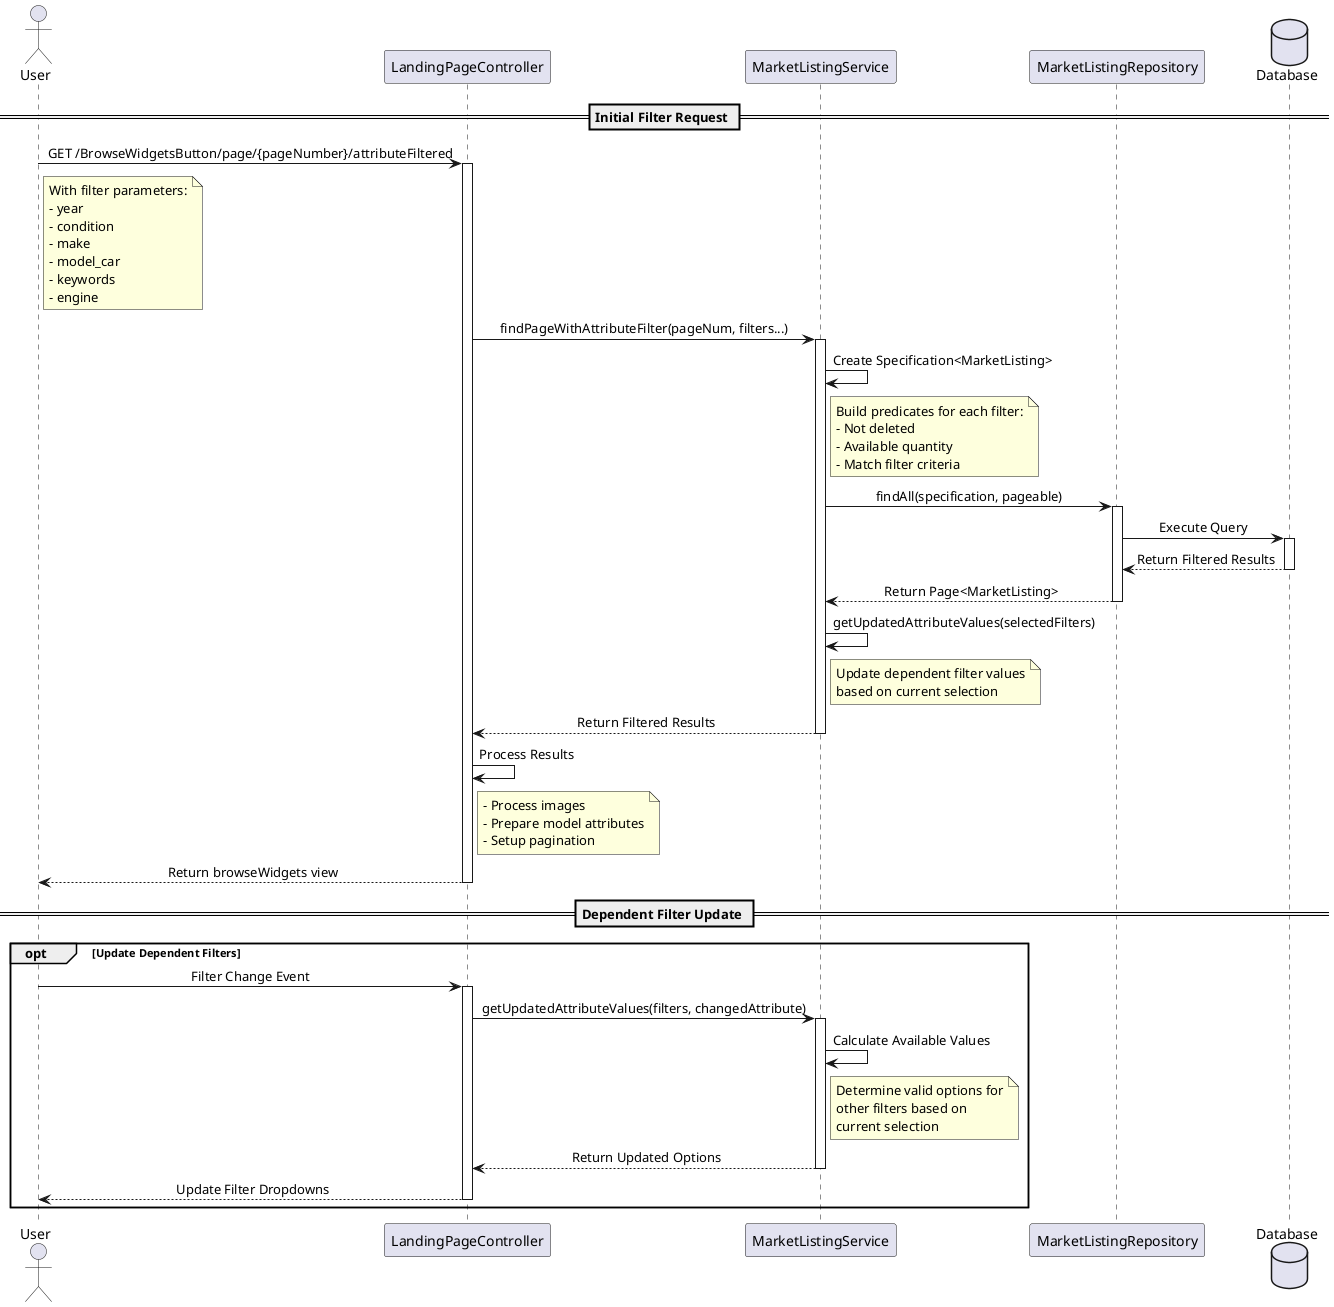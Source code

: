 @startuml Widget Filter Flow

skinparam sequenceMessageAlign center
skinparam responseMessageBelowArrow true

actor User
participant "LandingPageController" as LPC
participant "MarketListingService" as MLS
participant "MarketListingRepository" as MLR
database "Database" as DB

== Initial Filter Request ==
User -> LPC : GET /BrowseWidgetsButton/page/{pageNumber}/attributeFiltered
note right of User
    With filter parameters:
    - year
    - condition
    - make
    - model_car
    - keywords
    - engine
end note

activate LPC
    LPC -> MLS : findPageWithAttributeFilter(pageNum, filters...)
    activate MLS
        
        MLS -> MLS : Create Specification<MarketListing>
        note right of MLS
            Build predicates for each filter:
            - Not deleted
            - Available quantity
            - Match filter criteria
        end note
        
        MLS -> MLR : findAll(specification, pageable)
        activate MLR
            
            MLR -> DB : Execute Query
            activate DB
                DB --> MLR : Return Filtered Results
            deactivate DB
            
            MLR --> MLS : Return Page<MarketListing>
        deactivate MLR
        
        MLS -> MLS : getUpdatedAttributeValues(selectedFilters)
        note right of MLS
            Update dependent filter values
            based on current selection
        end note
        
        MLS --> LPC : Return Filtered Results
    deactivate MLS
    
    LPC -> LPC : Process Results
    note right of LPC
        - Process images
        - Prepare model attributes
        - Setup pagination
    end note
    
    LPC --> User : Return browseWidgets view
deactivate LPC

== Dependent Filter Update ==
opt Update Dependent Filters
    User -> LPC : Filter Change Event
    activate LPC
        LPC -> MLS : getUpdatedAttributeValues(filters, changedAttribute)
        activate MLS
            MLS -> MLS : Calculate Available Values
            note right of MLS
                Determine valid options for
                other filters based on
                current selection
            end note
            MLS --> LPC : Return Updated Options
        deactivate MLS
        LPC --> User : Update Filter Dropdowns
    deactivate LPC
end

@enduml
